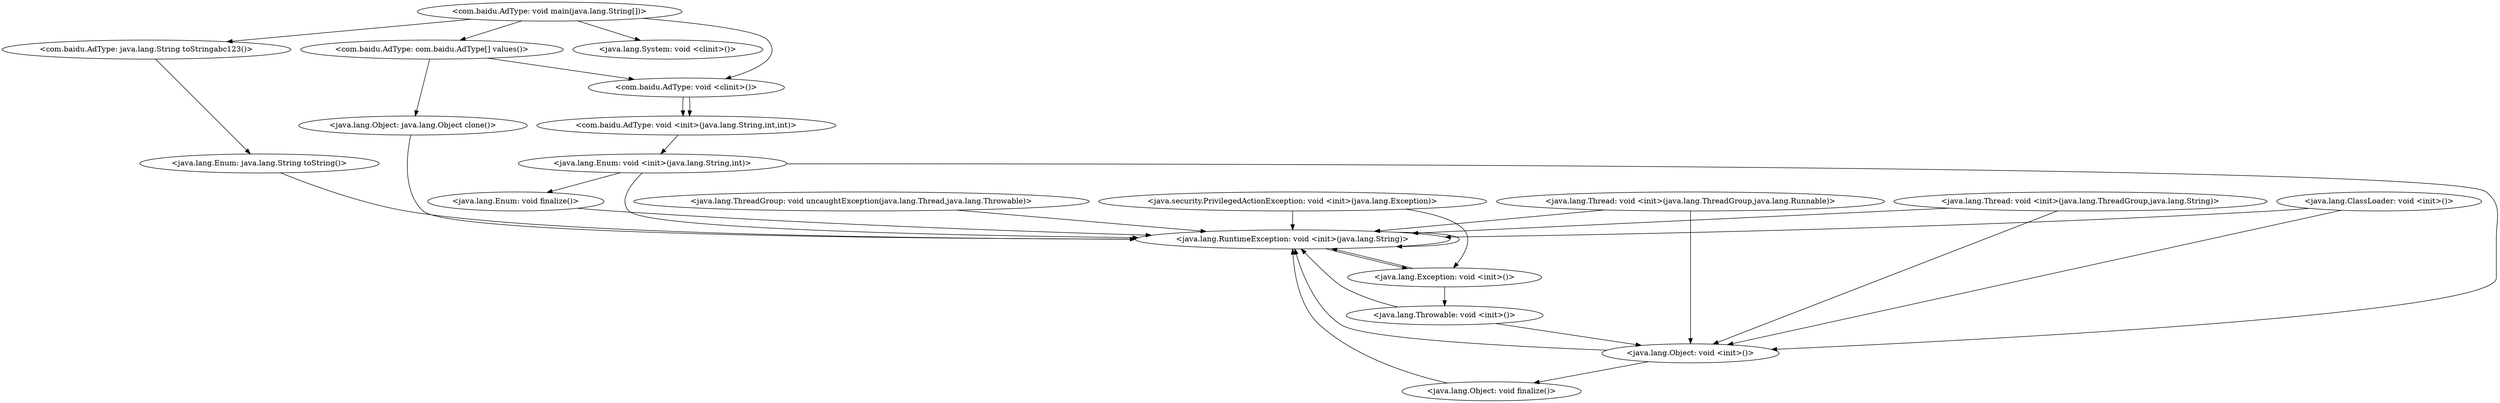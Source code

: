 digraph CallGraph {
"<com.baidu.AdType: void main(java.lang.String[])>" -> "<com.baidu.AdType: void <clinit>()>";
"<com.baidu.AdType: void main(java.lang.String[])>" -> "<com.baidu.AdType: com.baidu.AdType[] values()>";
"<com.baidu.AdType: void main(java.lang.String[])>" -> "<java.lang.System: void <clinit>()>";
"<com.baidu.AdType: void <clinit>()>" -> "<com.baidu.AdType: void <init>(java.lang.String,int,int)>";
"<com.baidu.AdType: void <clinit>()>" -> "<com.baidu.AdType: void <init>(java.lang.String,int,int)>";
"<java.lang.ThreadGroup: void uncaughtException(java.lang.Thread,java.lang.Throwable)>" -> "<java.lang.RuntimeException: void <init>(java.lang.String)>";
"<java.lang.ClassLoader: void <init>()>" -> "<java.lang.Object: void <init>()>";
"<java.lang.ClassLoader: void <init>()>" -> "<java.lang.RuntimeException: void <init>(java.lang.String)>";
"<java.security.PrivilegedActionException: void <init>(java.lang.Exception)>" -> "<java.lang.Exception: void <init>()>";
"<java.security.PrivilegedActionException: void <init>(java.lang.Exception)>" -> "<java.lang.RuntimeException: void <init>(java.lang.String)>";
"<java.lang.Thread: void <init>(java.lang.ThreadGroup,java.lang.Runnable)>" -> "<java.lang.Object: void <init>()>";
"<java.lang.Thread: void <init>(java.lang.ThreadGroup,java.lang.Runnable)>" -> "<java.lang.RuntimeException: void <init>(java.lang.String)>";
"<java.lang.Thread: void <init>(java.lang.ThreadGroup,java.lang.String)>" -> "<java.lang.Object: void <init>()>";
"<java.lang.Thread: void <init>(java.lang.ThreadGroup,java.lang.String)>" -> "<java.lang.RuntimeException: void <init>(java.lang.String)>";
"<com.baidu.AdType: com.baidu.AdType[] values()>" -> "<com.baidu.AdType: void <clinit>()>";
"<com.baidu.AdType: void <init>(java.lang.String,int,int)>" -> "<java.lang.Enum: void <init>(java.lang.String,int)>";
"<java.lang.RuntimeException: void <init>(java.lang.String)>" -> "<java.lang.Exception: void <init>()>";
"<java.lang.RuntimeException: void <init>(java.lang.String)>" -> "<java.lang.RuntimeException: void <init>(java.lang.String)>";
"<java.lang.Object: void <init>()>" -> "<java.lang.Object: void finalize()>";
"<java.lang.Object: void <init>()>" -> "<java.lang.RuntimeException: void <init>(java.lang.String)>";
"<java.lang.Exception: void <init>()>" -> "<java.lang.Throwable: void <init>()>";
"<java.lang.Exception: void <init>()>" -> "<java.lang.RuntimeException: void <init>(java.lang.String)>";
"<java.lang.Enum: void <init>(java.lang.String,int)>" -> "<java.lang.Enum: void finalize()>";
"<java.lang.Enum: void <init>(java.lang.String,int)>" -> "<java.lang.RuntimeException: void <init>(java.lang.String)>";
"<java.lang.Enum: void <init>(java.lang.String,int)>" -> "<java.lang.Object: void <init>()>";
"<java.lang.Object: void finalize()>" -> "<java.lang.RuntimeException: void <init>(java.lang.String)>";
"<java.lang.Throwable: void <init>()>" -> "<java.lang.Object: void <init>()>";
"<java.lang.Throwable: void <init>()>" -> "<java.lang.RuntimeException: void <init>(java.lang.String)>";
"<java.lang.Enum: void finalize()>" -> "<java.lang.RuntimeException: void <init>(java.lang.String)>";
"<com.baidu.AdType: com.baidu.AdType[] values()>" -> "<java.lang.Object: java.lang.Object clone()>";
"<java.lang.Object: java.lang.Object clone()>" -> "<java.lang.RuntimeException: void <init>(java.lang.String)>";
"<com.baidu.AdType: void main(java.lang.String[])>" -> "<com.baidu.AdType: java.lang.String toStringabc123()>";
"<com.baidu.AdType: java.lang.String toStringabc123()>" -> "<java.lang.Enum: java.lang.String toString()>";
"<java.lang.Enum: java.lang.String toString()>" -> "<java.lang.RuntimeException: void <init>(java.lang.String)>";
}
